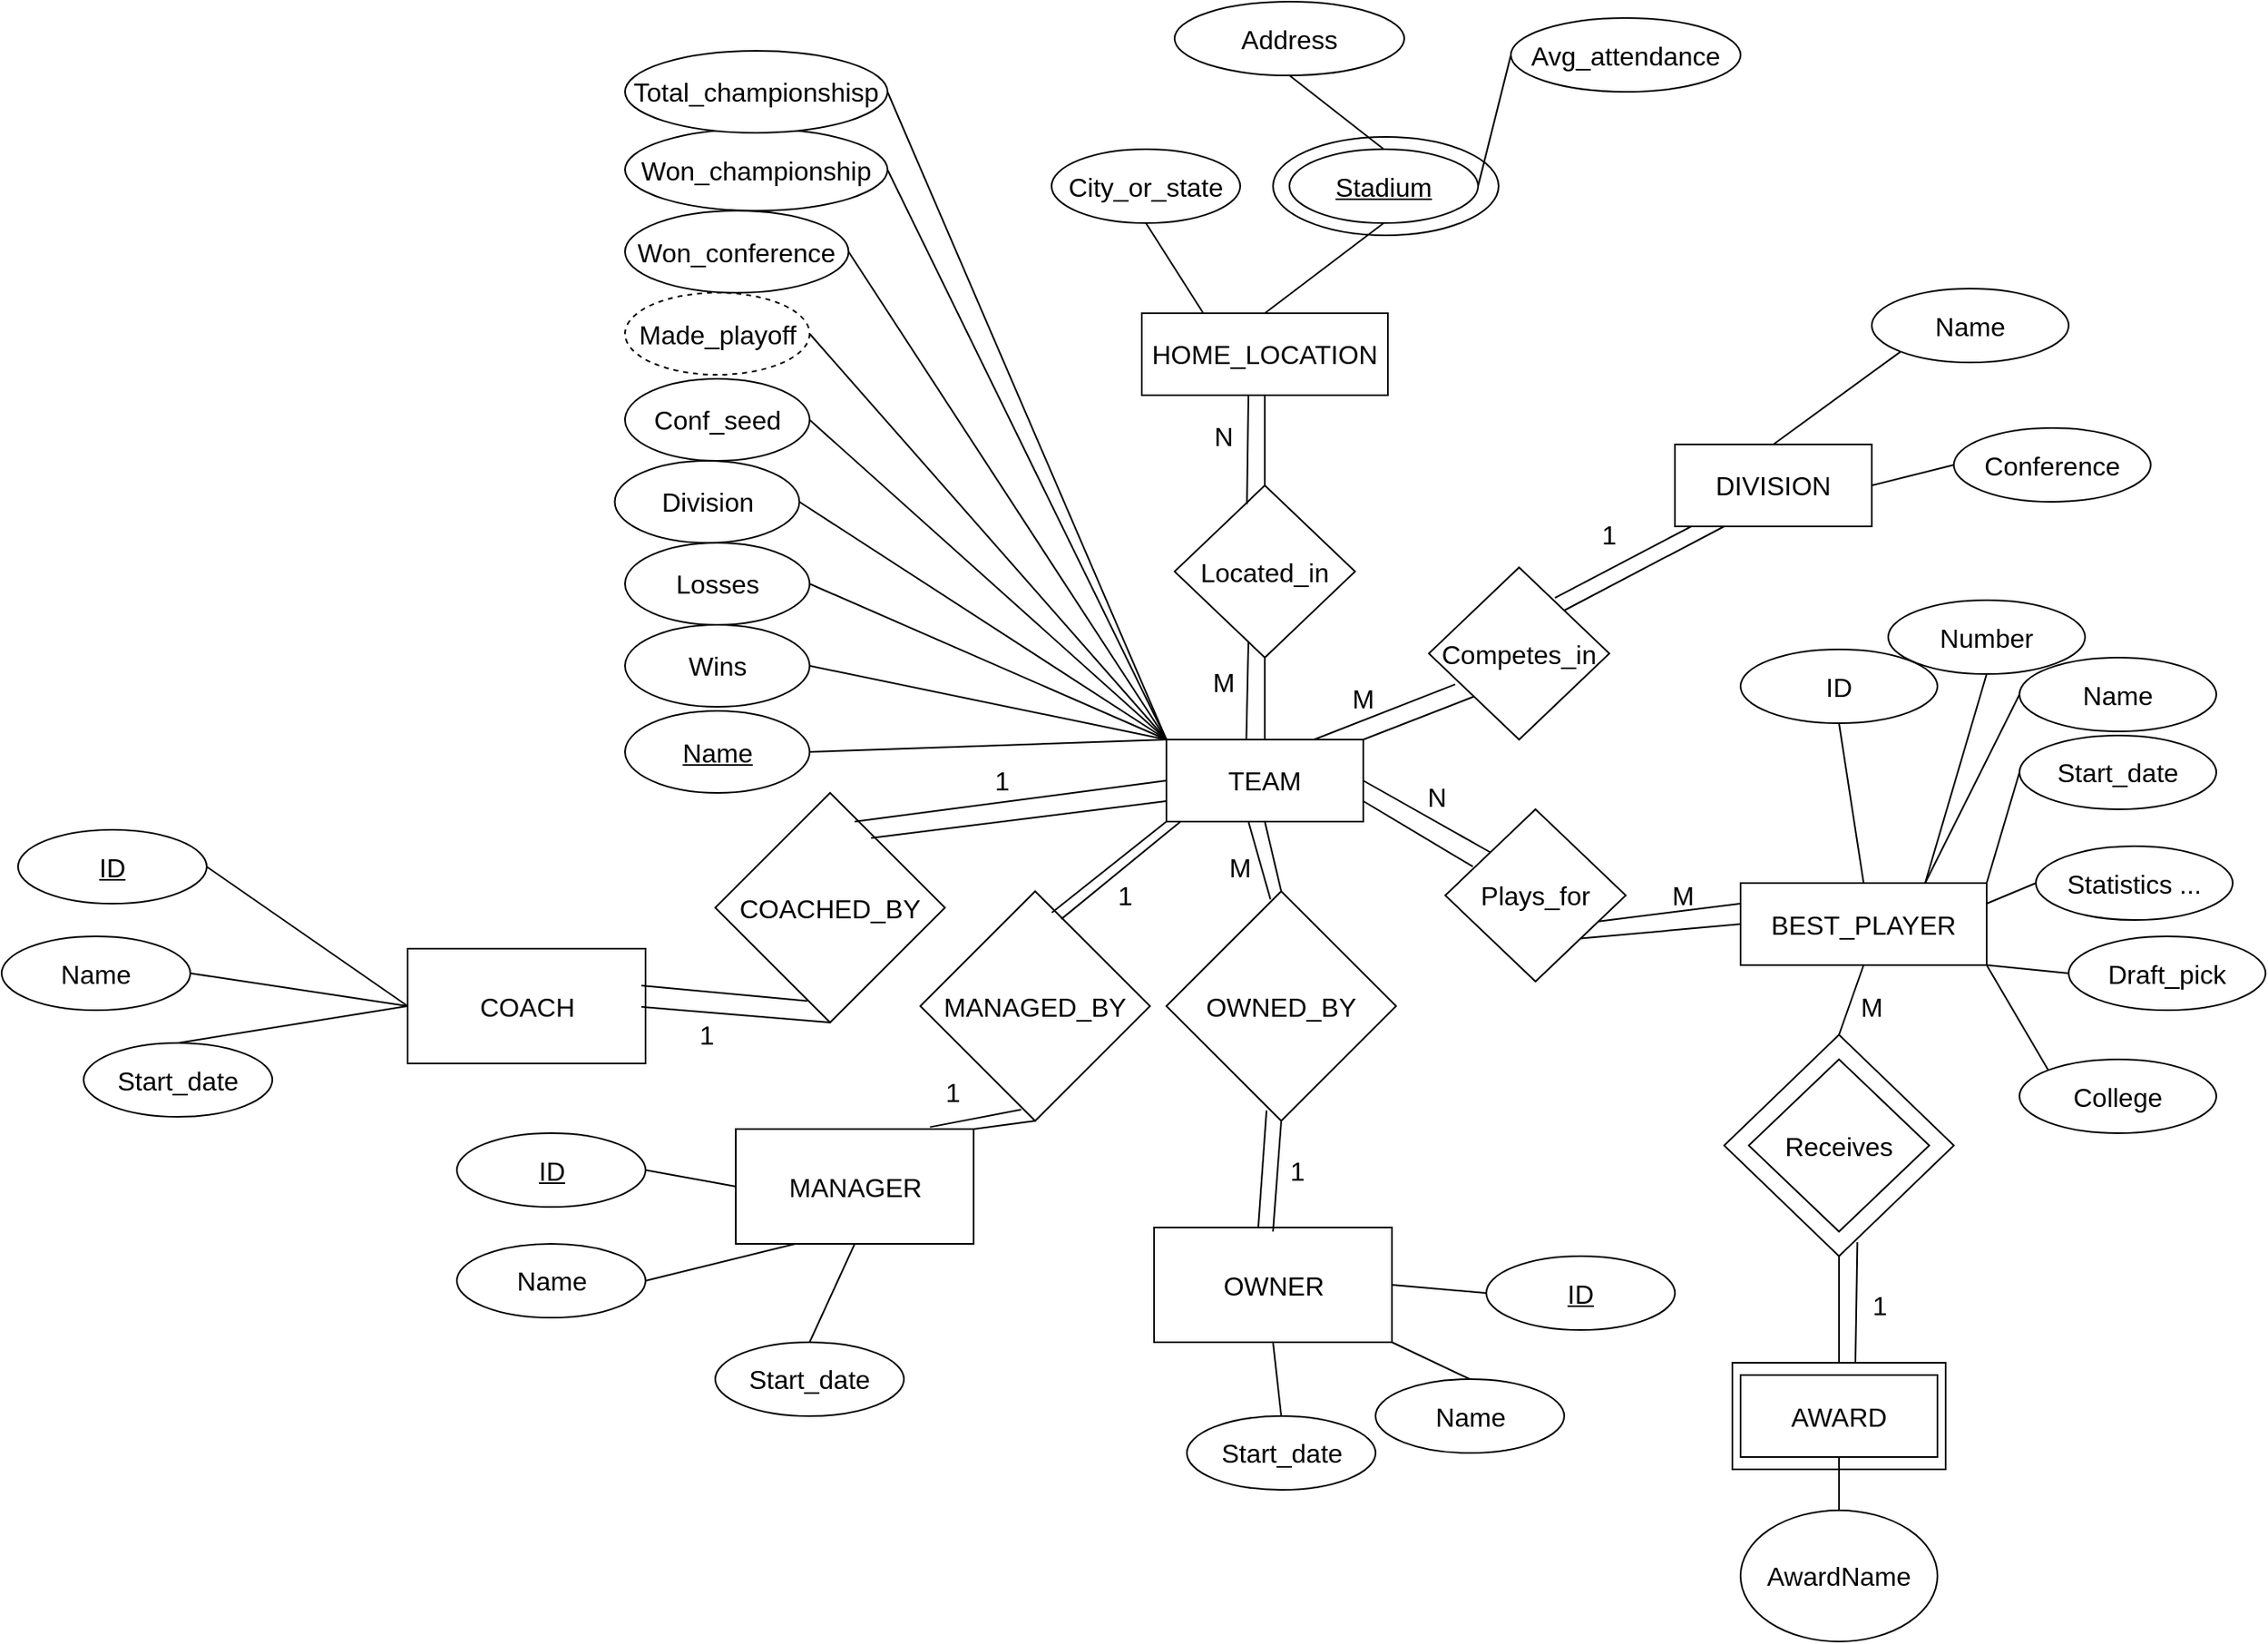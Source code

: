 <mxfile>
    <diagram id="n9KQt6kkjrG5HjDPY_oK" name="Page-1">
        <mxGraphModel dx="2575" dy="1913" grid="1" gridSize="10" guides="1" tooltips="1" connect="1" arrows="1" fold="1" page="1" pageScale="1" pageWidth="850" pageHeight="1100" math="0" shadow="0">
            <root>
                <mxCell id="0"/>
                <mxCell id="1" parent="0"/>
                <mxCell id="pK3gkvbiueadR3NNzkU--126" value="" style="ellipse;whiteSpace=wrap;html=1;fontSize=16;" parent="1" vertex="1">
                    <mxGeometry x="355" y="-127.5" width="137.5" height="60" as="geometry"/>
                </mxCell>
                <mxCell id="pK3gkvbiueadR3NNzkU--79" value="MANAGER" style="rounded=0;whiteSpace=wrap;html=1;fontSize=16;" parent="1" vertex="1">
                    <mxGeometry x="27.5" y="477.5" width="145" height="70" as="geometry"/>
                </mxCell>
                <mxCell id="pK3gkvbiueadR3NNzkU--80" value="COACH" style="rounded=0;whiteSpace=wrap;html=1;fontSize=16;" parent="1" vertex="1">
                    <mxGeometry x="-172.5" y="367.5" width="145" height="70" as="geometry"/>
                </mxCell>
                <mxCell id="pK3gkvbiueadR3NNzkU--78" value="COACHED_BY" style="rhombus;whiteSpace=wrap;html=1;fontSize=16;" parent="1" vertex="1">
                    <mxGeometry x="15" y="272.5" width="140" height="140" as="geometry"/>
                </mxCell>
                <mxCell id="pK3gkvbiueadR3NNzkU--77" value="MANAGED_BY" style="rhombus;whiteSpace=wrap;html=1;fontSize=16;" parent="1" vertex="1">
                    <mxGeometry x="140" y="332.5" width="140" height="140" as="geometry"/>
                </mxCell>
                <mxCell id="pK3gkvbiueadR3NNzkU--76" value="OWNED_BY" style="rhombus;whiteSpace=wrap;html=1;fontSize=16;" parent="1" vertex="1">
                    <mxGeometry x="290" y="332.5" width="140" height="140" as="geometry"/>
                </mxCell>
                <mxCell id="pK3gkvbiueadR3NNzkU--75" value="OWNER" style="rounded=0;whiteSpace=wrap;html=1;fontSize=16;" parent="1" vertex="1">
                    <mxGeometry x="282.5" y="537.5" width="145" height="70" as="geometry"/>
                </mxCell>
                <mxCell id="pK3gkvbiueadR3NNzkU--24" value="" style="rounded=0;whiteSpace=wrap;html=1;fontSize=16;" parent="1" vertex="1">
                    <mxGeometry x="635" y="620" width="130" height="65" as="geometry"/>
                </mxCell>
                <mxCell id="pK3gkvbiueadR3NNzkU--23" value="" style="rhombus;whiteSpace=wrap;html=1;fontSize=16;" parent="1" vertex="1">
                    <mxGeometry x="630" y="420" width="140" height="135" as="geometry"/>
                </mxCell>
                <mxCell id="11" style="edgeStyle=none;html=1;exitX=0;exitY=0;exitDx=0;exitDy=0;entryX=1;entryY=0.5;entryDx=0;entryDy=0;fontSize=16;endArrow=none;endFill=0;" edge="1" parent="1" source="pK3gkvbiueadR3NNzkU--1" target="9">
                    <mxGeometry relative="1" as="geometry"/>
                </mxCell>
                <mxCell id="pK3gkvbiueadR3NNzkU--1" value="&lt;font style=&quot;font-size: 16px;&quot;&gt;TEAM&lt;/font&gt;" style="rounded=0;whiteSpace=wrap;html=1;" parent="1" vertex="1">
                    <mxGeometry x="290" y="240" width="120" height="50" as="geometry"/>
                </mxCell>
                <mxCell id="pK3gkvbiueadR3NNzkU--6" value="&lt;font style=&quot;font-size: 16px;&quot;&gt;HOME_LOCATION&lt;br&gt;&lt;/font&gt;" style="rounded=0;whiteSpace=wrap;html=1;" parent="1" vertex="1">
                    <mxGeometry x="275" y="-20" width="150" height="50" as="geometry"/>
                </mxCell>
                <mxCell id="pK3gkvbiueadR3NNzkU--9" value="&lt;font style=&quot;font-size: 16px;&quot;&gt;DIVISION&lt;/font&gt;" style="rounded=0;whiteSpace=wrap;html=1;" parent="1" vertex="1">
                    <mxGeometry x="600" y="60" width="120" height="50" as="geometry"/>
                </mxCell>
                <mxCell id="13" style="edgeStyle=none;html=1;exitX=0.75;exitY=0;exitDx=0;exitDy=0;entryX=0;entryY=0.5;entryDx=0;entryDy=0;fontSize=16;endArrow=none;endFill=0;" edge="1" parent="1" source="pK3gkvbiueadR3NNzkU--10" target="pK3gkvbiueadR3NNzkU--154">
                    <mxGeometry relative="1" as="geometry"/>
                </mxCell>
                <mxCell id="pK3gkvbiueadR3NNzkU--10" value="&lt;font style=&quot;font-size: 16px&quot;&gt;BEST_PLAYER&lt;/font&gt;" style="rounded=0;whiteSpace=wrap;html=1;" parent="1" vertex="1">
                    <mxGeometry x="640" y="327.5" width="150" height="50" as="geometry"/>
                </mxCell>
                <mxCell id="pK3gkvbiueadR3NNzkU--14" value="Located_in" style="rhombus;whiteSpace=wrap;html=1;fontSize=16;" parent="1" vertex="1">
                    <mxGeometry x="295" y="85" width="110" height="105" as="geometry"/>
                </mxCell>
                <mxCell id="pK3gkvbiueadR3NNzkU--15" value="Competes_in" style="rhombus;whiteSpace=wrap;html=1;fontSize=16;" parent="1" vertex="1">
                    <mxGeometry x="450" y="135" width="110" height="105" as="geometry"/>
                </mxCell>
                <mxCell id="pK3gkvbiueadR3NNzkU--16" value="Plays_for" style="rhombus;whiteSpace=wrap;html=1;fontSize=16;" parent="1" vertex="1">
                    <mxGeometry x="460" y="282.5" width="110" height="105" as="geometry"/>
                </mxCell>
                <mxCell id="5" style="edgeStyle=none;html=1;entryX=0.5;entryY=0;entryDx=0;entryDy=0;fontSize=16;endArrow=none;endFill=0;" edge="1" parent="1" source="pK3gkvbiueadR3NNzkU--18" target="4">
                    <mxGeometry relative="1" as="geometry"/>
                </mxCell>
                <mxCell id="pK3gkvbiueadR3NNzkU--18" value="&lt;font style=&quot;font-size: 16px;&quot;&gt;AWARD&lt;/font&gt;" style="rounded=0;whiteSpace=wrap;html=1;" parent="1" vertex="1">
                    <mxGeometry x="640" y="627.5" width="120" height="50" as="geometry"/>
                </mxCell>
                <mxCell id="pK3gkvbiueadR3NNzkU--22" value="Receives" style="rhombus;whiteSpace=wrap;html=1;fontSize=16;" parent="1" vertex="1">
                    <mxGeometry x="645" y="435" width="110" height="105" as="geometry"/>
                </mxCell>
                <mxCell id="pK3gkvbiueadR3NNzkU--25" value="" style="endArrow=none;html=1;rounded=0;fontSize=16;entryX=0.5;entryY=1;entryDx=0;entryDy=0;exitX=0.5;exitY=0;exitDx=0;exitDy=0;" parent="1" source="pK3gkvbiueadR3NNzkU--1" target="pK3gkvbiueadR3NNzkU--14" edge="1">
                    <mxGeometry width="50" height="50" relative="1" as="geometry">
                        <mxPoint x="230" y="290" as="sourcePoint"/>
                        <mxPoint x="280" y="240" as="targetPoint"/>
                    </mxGeometry>
                </mxCell>
                <mxCell id="pK3gkvbiueadR3NNzkU--26" value="" style="endArrow=none;html=1;rounded=0;fontSize=16;entryX=0.5;entryY=1;entryDx=0;entryDy=0;exitX=0.5;exitY=0;exitDx=0;exitDy=0;" parent="1" source="pK3gkvbiueadR3NNzkU--14" target="pK3gkvbiueadR3NNzkU--6" edge="1">
                    <mxGeometry width="50" height="50" relative="1" as="geometry">
                        <mxPoint x="230" y="290" as="sourcePoint"/>
                        <mxPoint x="280" y="240" as="targetPoint"/>
                    </mxGeometry>
                </mxCell>
                <mxCell id="pK3gkvbiueadR3NNzkU--27" value="" style="endArrow=none;html=1;rounded=0;fontSize=16;exitX=0.406;exitY=0.005;exitDx=0;exitDy=0;exitPerimeter=0;" parent="1" source="pK3gkvbiueadR3NNzkU--1" edge="1">
                    <mxGeometry width="50" height="50" relative="1" as="geometry">
                        <mxPoint x="290" y="230" as="sourcePoint"/>
                        <mxPoint x="340" y="180" as="targetPoint"/>
                    </mxGeometry>
                </mxCell>
                <mxCell id="pK3gkvbiueadR3NNzkU--29" value="" style="endArrow=none;html=1;rounded=0;fontSize=16;exitX=0.401;exitY=0.108;exitDx=0;exitDy=0;exitPerimeter=0;" parent="1" source="pK3gkvbiueadR3NNzkU--14" edge="1">
                    <mxGeometry width="50" height="50" relative="1" as="geometry">
                        <mxPoint x="290" y="80" as="sourcePoint"/>
                        <mxPoint x="340" y="30" as="targetPoint"/>
                    </mxGeometry>
                </mxCell>
                <mxCell id="pK3gkvbiueadR3NNzkU--30" value="" style="endArrow=none;html=1;rounded=0;fontSize=16;entryX=0.5;entryY=1;entryDx=0;entryDy=0;exitX=0.5;exitY=0;exitDx=0;exitDy=0;" parent="1" source="pK3gkvbiueadR3NNzkU--76" target="pK3gkvbiueadR3NNzkU--1" edge="1">
                    <mxGeometry width="50" height="50" relative="1" as="geometry">
                        <mxPoint x="310" y="320" as="sourcePoint"/>
                        <mxPoint x="400" y="280" as="targetPoint"/>
                    </mxGeometry>
                </mxCell>
                <mxCell id="pK3gkvbiueadR3NNzkU--31" value="" style="endArrow=none;html=1;rounded=0;fontSize=16;entryX=0.5;entryY=1;entryDx=0;entryDy=0;" parent="1" target="pK3gkvbiueadR3NNzkU--76" edge="1">
                    <mxGeometry width="50" height="50" relative="1" as="geometry">
                        <mxPoint x="355" y="540" as="sourcePoint"/>
                        <mxPoint x="460" y="520" as="targetPoint"/>
                    </mxGeometry>
                </mxCell>
                <mxCell id="pK3gkvbiueadR3NNzkU--32" value="M" style="text;html=1;strokeColor=none;fillColor=none;align=center;verticalAlign=middle;whiteSpace=wrap;rounded=0;fontSize=16;" parent="1" vertex="1">
                    <mxGeometry x="295" y="190" width="60" height="30" as="geometry"/>
                </mxCell>
                <mxCell id="pK3gkvbiueadR3NNzkU--33" value="N" style="text;html=1;strokeColor=none;fillColor=none;align=center;verticalAlign=middle;whiteSpace=wrap;rounded=0;fontSize=16;" parent="1" vertex="1">
                    <mxGeometry x="295" y="40" width="60" height="30" as="geometry"/>
                </mxCell>
                <mxCell id="pK3gkvbiueadR3NNzkU--34" value="" style="endArrow=none;html=1;rounded=0;fontSize=16;exitX=0.453;exitY=0.035;exitDx=0;exitDy=0;exitPerimeter=0;" parent="1" source="pK3gkvbiueadR3NNzkU--76" edge="1">
                    <mxGeometry width="50" height="50" relative="1" as="geometry">
                        <mxPoint x="350" y="360" as="sourcePoint"/>
                        <mxPoint x="340" y="290" as="targetPoint"/>
                    </mxGeometry>
                </mxCell>
                <mxCell id="pK3gkvbiueadR3NNzkU--35" value="" style="endArrow=none;html=1;rounded=0;fontSize=16;exitX=0.438;exitY=-0.001;exitDx=0;exitDy=0;exitPerimeter=0;entryX=0.436;entryY=0.955;entryDx=0;entryDy=0;entryPerimeter=0;" parent="1" source="pK3gkvbiueadR3NNzkU--75" target="pK3gkvbiueadR3NNzkU--76" edge="1">
                    <mxGeometry width="50" height="50" relative="1" as="geometry">
                        <mxPoint x="310" y="360" as="sourcePoint"/>
                        <mxPoint x="360" y="310" as="targetPoint"/>
                    </mxGeometry>
                </mxCell>
                <mxCell id="pK3gkvbiueadR3NNzkU--36" value="1" style="text;html=1;strokeColor=none;fillColor=none;align=center;verticalAlign=middle;whiteSpace=wrap;rounded=0;fontSize=16;" parent="1" vertex="1">
                    <mxGeometry x="340" y="487.5" width="60" height="30" as="geometry"/>
                </mxCell>
                <mxCell id="pK3gkvbiueadR3NNzkU--37" value="M" style="text;html=1;strokeColor=none;fillColor=none;align=center;verticalAlign=middle;whiteSpace=wrap;rounded=0;fontSize=16;" parent="1" vertex="1">
                    <mxGeometry x="305" y="302.5" width="60" height="30" as="geometry"/>
                </mxCell>
                <mxCell id="pK3gkvbiueadR3NNzkU--38" value="" style="endArrow=none;html=1;rounded=0;fontSize=16;entryX=0;entryY=1;entryDx=0;entryDy=0;exitX=0.573;exitY=0.093;exitDx=0;exitDy=0;exitPerimeter=0;" parent="1" source="pK3gkvbiueadR3NNzkU--77" target="pK3gkvbiueadR3NNzkU--1" edge="1">
                    <mxGeometry width="50" height="50" relative="1" as="geometry">
                        <mxPoint x="230" y="340" as="sourcePoint"/>
                        <mxPoint x="350" y="310" as="targetPoint"/>
                    </mxGeometry>
                </mxCell>
                <mxCell id="pK3gkvbiueadR3NNzkU--39" value="" style="endArrow=none;html=1;rounded=0;fontSize=16;entryX=0.5;entryY=1;entryDx=0;entryDy=0;exitX=1;exitY=0;exitDx=0;exitDy=0;" parent="1" source="pK3gkvbiueadR3NNzkU--79" target="pK3gkvbiueadR3NNzkU--77" edge="1">
                    <mxGeometry width="50" height="50" relative="1" as="geometry">
                        <mxPoint x="160" y="480" as="sourcePoint"/>
                        <mxPoint x="340" y="310" as="targetPoint"/>
                    </mxGeometry>
                </mxCell>
                <mxCell id="pK3gkvbiueadR3NNzkU--40" value="" style="endArrow=none;html=1;rounded=0;fontSize=16;exitX=0.885;exitY=-0.017;exitDx=0;exitDy=0;exitPerimeter=0;entryX=0.439;entryY=0.951;entryDx=0;entryDy=0;entryPerimeter=0;" parent="1" target="pK3gkvbiueadR3NNzkU--77" edge="1">
                    <mxGeometry width="50" height="50" relative="1" as="geometry">
                        <mxPoint x="145.825" y="476.31" as="sourcePoint"/>
                        <mxPoint x="340" y="310" as="targetPoint"/>
                    </mxGeometry>
                </mxCell>
                <mxCell id="pK3gkvbiueadR3NNzkU--42" value="1" style="text;html=1;strokeColor=none;fillColor=none;align=center;verticalAlign=middle;whiteSpace=wrap;rounded=0;fontSize=16;" parent="1" vertex="1">
                    <mxGeometry x="130" y="440" width="60" height="30" as="geometry"/>
                </mxCell>
                <mxCell id="pK3gkvbiueadR3NNzkU--43" value="1" style="text;html=1;strokeColor=none;fillColor=none;align=center;verticalAlign=middle;whiteSpace=wrap;rounded=0;fontSize=16;" parent="1" vertex="1">
                    <mxGeometry x="235" y="320" width="60" height="30" as="geometry"/>
                </mxCell>
                <mxCell id="pK3gkvbiueadR3NNzkU--45" value="" style="endArrow=none;html=1;rounded=0;fontSize=16;entryX=0;entryY=0.5;entryDx=0;entryDy=0;" parent="1" target="pK3gkvbiueadR3NNzkU--1" edge="1">
                    <mxGeometry width="50" height="50" relative="1" as="geometry">
                        <mxPoint x="100" y="290" as="sourcePoint"/>
                        <mxPoint x="350" y="310" as="targetPoint"/>
                    </mxGeometry>
                </mxCell>
                <mxCell id="pK3gkvbiueadR3NNzkU--46" value="" style="endArrow=none;html=1;rounded=0;fontSize=16;entryX=0.5;entryY=1;entryDx=0;entryDy=0;" parent="1" target="pK3gkvbiueadR3NNzkU--78" edge="1">
                    <mxGeometry width="50" height="50" relative="1" as="geometry">
                        <mxPoint x="-30" y="403" as="sourcePoint"/>
                        <mxPoint x="350" y="310" as="targetPoint"/>
                    </mxGeometry>
                </mxCell>
                <mxCell id="pK3gkvbiueadR3NNzkU--47" value="1" style="text;html=1;strokeColor=none;fillColor=none;align=center;verticalAlign=middle;whiteSpace=wrap;rounded=0;fontSize=16;" parent="1" vertex="1">
                    <mxGeometry x="160" y="250" width="60" height="30" as="geometry"/>
                </mxCell>
                <mxCell id="pK3gkvbiueadR3NNzkU--48" value="1" style="text;html=1;strokeColor=none;fillColor=none;align=center;verticalAlign=middle;whiteSpace=wrap;rounded=0;fontSize=16;" parent="1" vertex="1">
                    <mxGeometry x="-20" y="405" width="60" height="30" as="geometry"/>
                </mxCell>
                <mxCell id="pK3gkvbiueadR3NNzkU--49" value="" style="endArrow=none;html=1;rounded=0;fontSize=16;entryX=0.401;entryY=0.906;entryDx=0;entryDy=0;entryPerimeter=0;" parent="1" target="pK3gkvbiueadR3NNzkU--78" edge="1">
                    <mxGeometry width="50" height="50" relative="1" as="geometry">
                        <mxPoint x="-30" y="390" as="sourcePoint"/>
                        <mxPoint x="350" y="310" as="targetPoint"/>
                    </mxGeometry>
                </mxCell>
                <mxCell id="pK3gkvbiueadR3NNzkU--50" value="" style="endArrow=none;html=1;rounded=0;fontSize=16;entryX=0;entryY=0.75;entryDx=0;entryDy=0;" parent="1" target="pK3gkvbiueadR3NNzkU--1" edge="1">
                    <mxGeometry width="50" height="50" relative="1" as="geometry">
                        <mxPoint x="110" y="300" as="sourcePoint"/>
                        <mxPoint x="350" y="310" as="targetPoint"/>
                    </mxGeometry>
                </mxCell>
                <mxCell id="pK3gkvbiueadR3NNzkU--51" value="" style="endArrow=none;html=1;rounded=0;fontSize=16;exitX=0.614;exitY=0.121;exitDx=0;exitDy=0;exitPerimeter=0;entryX=0.072;entryY=0.999;entryDx=0;entryDy=0;entryPerimeter=0;" parent="1" source="pK3gkvbiueadR3NNzkU--77" target="pK3gkvbiueadR3NNzkU--1" edge="1">
                    <mxGeometry width="50" height="50" relative="1" as="geometry">
                        <mxPoint x="290" y="340" as="sourcePoint"/>
                        <mxPoint x="340" y="290" as="targetPoint"/>
                    </mxGeometry>
                </mxCell>
                <mxCell id="pK3gkvbiueadR3NNzkU--53" value="" style="endArrow=none;html=1;rounded=0;fontSize=16;entryX=0;entryY=0;entryDx=0;entryDy=0;exitX=1;exitY=0.5;exitDx=0;exitDy=0;" parent="1" source="pK3gkvbiueadR3NNzkU--1" target="pK3gkvbiueadR3NNzkU--16" edge="1">
                    <mxGeometry width="50" height="50" relative="1" as="geometry">
                        <mxPoint x="380" y="280" as="sourcePoint"/>
                        <mxPoint x="430" y="230" as="targetPoint"/>
                    </mxGeometry>
                </mxCell>
                <mxCell id="pK3gkvbiueadR3NNzkU--54" value="" style="endArrow=none;html=1;rounded=0;fontSize=16;entryX=0;entryY=0.5;entryDx=0;entryDy=0;exitX=1;exitY=1;exitDx=0;exitDy=0;" parent="1" source="pK3gkvbiueadR3NNzkU--16" target="pK3gkvbiueadR3NNzkU--10" edge="1">
                    <mxGeometry width="50" height="50" relative="1" as="geometry">
                        <mxPoint x="380" y="280" as="sourcePoint"/>
                        <mxPoint x="430" y="230" as="targetPoint"/>
                    </mxGeometry>
                </mxCell>
                <mxCell id="pK3gkvbiueadR3NNzkU--55" value="" style="endArrow=none;html=1;rounded=0;fontSize=16;entryX=0;entryY=0.25;entryDx=0;entryDy=0;exitX=0.849;exitY=0.651;exitDx=0;exitDy=0;exitPerimeter=0;" parent="1" source="pK3gkvbiueadR3NNzkU--16" target="pK3gkvbiueadR3NNzkU--10" edge="1">
                    <mxGeometry width="50" height="50" relative="1" as="geometry">
                        <mxPoint x="380" y="280" as="sourcePoint"/>
                        <mxPoint x="430" y="230" as="targetPoint"/>
                    </mxGeometry>
                </mxCell>
                <mxCell id="pK3gkvbiueadR3NNzkU--56" value="" style="endArrow=none;html=1;rounded=0;fontSize=16;entryX=0.153;entryY=0.333;entryDx=0;entryDy=0;entryPerimeter=0;exitX=1;exitY=0.75;exitDx=0;exitDy=0;" parent="1" source="pK3gkvbiueadR3NNzkU--1" target="pK3gkvbiueadR3NNzkU--16" edge="1">
                    <mxGeometry width="50" height="50" relative="1" as="geometry">
                        <mxPoint x="390" y="320" as="sourcePoint"/>
                        <mxPoint x="440" y="270" as="targetPoint"/>
                    </mxGeometry>
                </mxCell>
                <mxCell id="pK3gkvbiueadR3NNzkU--57" value="M" style="text;html=1;strokeColor=none;fillColor=none;align=center;verticalAlign=middle;whiteSpace=wrap;rounded=0;fontSize=16;" parent="1" vertex="1">
                    <mxGeometry x="575" y="320" width="60" height="30" as="geometry"/>
                </mxCell>
                <mxCell id="pK3gkvbiueadR3NNzkU--58" value="N" style="text;html=1;strokeColor=none;fillColor=none;align=center;verticalAlign=middle;whiteSpace=wrap;rounded=0;fontSize=16;" parent="1" vertex="1">
                    <mxGeometry x="425" y="260" width="60" height="30" as="geometry"/>
                </mxCell>
                <mxCell id="pK3gkvbiueadR3NNzkU--59" value="" style="endArrow=none;html=1;rounded=0;fontSize=16;entryX=0;entryY=1;entryDx=0;entryDy=0;exitX=1;exitY=0;exitDx=0;exitDy=0;" parent="1" source="pK3gkvbiueadR3NNzkU--1" target="pK3gkvbiueadR3NNzkU--15" edge="1">
                    <mxGeometry width="50" height="50" relative="1" as="geometry">
                        <mxPoint x="390" y="320" as="sourcePoint"/>
                        <mxPoint x="440" y="270" as="targetPoint"/>
                    </mxGeometry>
                </mxCell>
                <mxCell id="pK3gkvbiueadR3NNzkU--60" value="" style="endArrow=none;html=1;rounded=0;fontSize=16;entryX=0.146;entryY=0.679;entryDx=0;entryDy=0;entryPerimeter=0;exitX=0.75;exitY=0;exitDx=0;exitDy=0;" parent="1" source="pK3gkvbiueadR3NNzkU--1" target="pK3gkvbiueadR3NNzkU--15" edge="1">
                    <mxGeometry width="50" height="50" relative="1" as="geometry">
                        <mxPoint x="390" y="320" as="sourcePoint"/>
                        <mxPoint x="440" y="270" as="targetPoint"/>
                    </mxGeometry>
                </mxCell>
                <mxCell id="pK3gkvbiueadR3NNzkU--61" value="" style="endArrow=none;html=1;rounded=0;fontSize=16;entryX=0.25;entryY=1;entryDx=0;entryDy=0;exitX=1;exitY=0;exitDx=0;exitDy=0;" parent="1" source="pK3gkvbiueadR3NNzkU--15" target="pK3gkvbiueadR3NNzkU--9" edge="1">
                    <mxGeometry width="50" height="50" relative="1" as="geometry">
                        <mxPoint x="390" y="320" as="sourcePoint"/>
                        <mxPoint x="440" y="270" as="targetPoint"/>
                    </mxGeometry>
                </mxCell>
                <mxCell id="pK3gkvbiueadR3NNzkU--62" value="" style="endArrow=none;html=1;rounded=0;fontSize=16;exitX=0.699;exitY=0.177;exitDx=0;exitDy=0;exitPerimeter=0;" parent="1" source="pK3gkvbiueadR3NNzkU--15" edge="1">
                    <mxGeometry width="50" height="50" relative="1" as="geometry">
                        <mxPoint x="520" y="150" as="sourcePoint"/>
                        <mxPoint x="610" y="110" as="targetPoint"/>
                    </mxGeometry>
                </mxCell>
                <mxCell id="pK3gkvbiueadR3NNzkU--63" value="" style="endArrow=none;html=1;rounded=0;fontSize=16;entryX=0.5;entryY=0;entryDx=0;entryDy=0;exitX=0.5;exitY=1;exitDx=0;exitDy=0;" parent="1" source="pK3gkvbiueadR3NNzkU--23" target="pK3gkvbiueadR3NNzkU--24" edge="1">
                    <mxGeometry width="50" height="50" relative="1" as="geometry">
                        <mxPoint x="350" y="350" as="sourcePoint"/>
                        <mxPoint x="400" y="300" as="targetPoint"/>
                    </mxGeometry>
                </mxCell>
                <mxCell id="pK3gkvbiueadR3NNzkU--64" value="" style="endArrow=none;html=1;rounded=0;fontSize=16;entryX=0.5;entryY=0;entryDx=0;entryDy=0;exitX=0.58;exitY=0.937;exitDx=0;exitDy=0;exitPerimeter=0;" parent="1" source="pK3gkvbiueadR3NNzkU--23" edge="1">
                    <mxGeometry width="50" height="50" relative="1" as="geometry">
                        <mxPoint x="710" y="555" as="sourcePoint"/>
                        <mxPoint x="710" y="620" as="targetPoint"/>
                    </mxGeometry>
                </mxCell>
                <mxCell id="pK3gkvbiueadR3NNzkU--65" value="" style="endArrow=none;html=1;rounded=0;fontSize=16;entryX=0.5;entryY=1;entryDx=0;entryDy=0;exitX=0.5;exitY=0;exitDx=0;exitDy=0;" parent="1" source="pK3gkvbiueadR3NNzkU--23" target="pK3gkvbiueadR3NNzkU--10" edge="1">
                    <mxGeometry width="50" height="50" relative="1" as="geometry">
                        <mxPoint x="510" y="470" as="sourcePoint"/>
                        <mxPoint x="560" y="420" as="targetPoint"/>
                    </mxGeometry>
                </mxCell>
                <mxCell id="pK3gkvbiueadR3NNzkU--67" value="1" style="text;html=1;strokeColor=none;fillColor=none;align=center;verticalAlign=middle;whiteSpace=wrap;rounded=0;fontSize=16;" parent="1" vertex="1">
                    <mxGeometry x="530" y="100" width="60" height="30" as="geometry"/>
                </mxCell>
                <mxCell id="pK3gkvbiueadR3NNzkU--69" value="M" style="text;html=1;strokeColor=none;fillColor=none;align=center;verticalAlign=middle;whiteSpace=wrap;rounded=0;fontSize=16;" parent="1" vertex="1">
                    <mxGeometry x="380" y="200" width="60" height="30" as="geometry"/>
                </mxCell>
                <mxCell id="pK3gkvbiueadR3NNzkU--70" value="M" style="text;html=1;strokeColor=none;fillColor=none;align=center;verticalAlign=middle;whiteSpace=wrap;rounded=0;fontSize=16;" parent="1" vertex="1">
                    <mxGeometry x="690" y="387.5" width="60" height="30" as="geometry"/>
                </mxCell>
                <mxCell id="pK3gkvbiueadR3NNzkU--71" value="1" style="text;html=1;strokeColor=none;fillColor=none;align=center;verticalAlign=middle;whiteSpace=wrap;rounded=0;fontSize=16;" parent="1" vertex="1">
                    <mxGeometry x="695" y="570" width="60" height="30" as="geometry"/>
                </mxCell>
                <mxCell id="pK3gkvbiueadR3NNzkU--72" value="Name" style="ellipse;whiteSpace=wrap;html=1;fontSize=16;" parent="1" vertex="1">
                    <mxGeometry x="417.5" y="630" width="115" height="45" as="geometry"/>
                </mxCell>
                <mxCell id="pK3gkvbiueadR3NNzkU--73" value="Start_date" style="ellipse;whiteSpace=wrap;html=1;fontSize=16;" parent="1" vertex="1">
                    <mxGeometry x="302.5" y="652.5" width="115" height="45" as="geometry"/>
                </mxCell>
                <mxCell id="pK3gkvbiueadR3NNzkU--81" value="" style="endArrow=none;html=1;rounded=0;fontSize=16;exitX=0.5;exitY=0;exitDx=0;exitDy=0;entryX=1;entryY=1;entryDx=0;entryDy=0;" parent="1" source="pK3gkvbiueadR3NNzkU--72" target="pK3gkvbiueadR3NNzkU--75" edge="1">
                    <mxGeometry width="50" height="50" relative="1" as="geometry">
                        <mxPoint x="230" y="380" as="sourcePoint"/>
                        <mxPoint x="280" y="330" as="targetPoint"/>
                    </mxGeometry>
                </mxCell>
                <mxCell id="pK3gkvbiueadR3NNzkU--82" value="" style="endArrow=none;html=1;rounded=0;fontSize=16;entryX=0.5;entryY=0;entryDx=0;entryDy=0;exitX=0.5;exitY=1;exitDx=0;exitDy=0;" parent="1" source="pK3gkvbiueadR3NNzkU--75" target="pK3gkvbiueadR3NNzkU--73" edge="1">
                    <mxGeometry width="50" height="50" relative="1" as="geometry">
                        <mxPoint x="230" y="380" as="sourcePoint"/>
                        <mxPoint x="280" y="330" as="targetPoint"/>
                    </mxGeometry>
                </mxCell>
                <mxCell id="pK3gkvbiueadR3NNzkU--88" value="Name" style="ellipse;whiteSpace=wrap;html=1;fontSize=16;" parent="1" vertex="1">
                    <mxGeometry x="-142.5" y="547.5" width="115" height="45" as="geometry"/>
                </mxCell>
                <mxCell id="pK3gkvbiueadR3NNzkU--90" value="Start_date" style="ellipse;whiteSpace=wrap;html=1;fontSize=16;" parent="1" vertex="1">
                    <mxGeometry x="15" y="607.5" width="115" height="45" as="geometry"/>
                </mxCell>
                <mxCell id="pK3gkvbiueadR3NNzkU--92" value="" style="endArrow=none;html=1;rounded=0;fontSize=16;exitX=0.5;exitY=0;exitDx=0;exitDy=0;entryX=0.5;entryY=1;entryDx=0;entryDy=0;" parent="1" source="pK3gkvbiueadR3NNzkU--90" target="pK3gkvbiueadR3NNzkU--79" edge="1">
                    <mxGeometry width="50" height="50" relative="1" as="geometry">
                        <mxPoint x="130" y="460" as="sourcePoint"/>
                        <mxPoint x="180" y="410" as="targetPoint"/>
                    </mxGeometry>
                </mxCell>
                <mxCell id="pK3gkvbiueadR3NNzkU--94" value="" style="endArrow=none;html=1;rounded=0;fontSize=16;exitX=0.25;exitY=1;exitDx=0;exitDy=0;entryX=1;entryY=0.5;entryDx=0;entryDy=0;" parent="1" source="pK3gkvbiueadR3NNzkU--79" target="pK3gkvbiueadR3NNzkU--88" edge="1">
                    <mxGeometry width="50" height="50" relative="1" as="geometry">
                        <mxPoint x="110" y="557.5" as="sourcePoint"/>
                        <mxPoint x="59.014" y="601.932" as="targetPoint"/>
                    </mxGeometry>
                </mxCell>
                <mxCell id="pK3gkvbiueadR3NNzkU--95" value="&lt;u&gt;ID&lt;/u&gt;" style="ellipse;whiteSpace=wrap;html=1;fontSize=16;" parent="1" vertex="1">
                    <mxGeometry x="485" y="555" width="115" height="45" as="geometry"/>
                </mxCell>
                <mxCell id="pK3gkvbiueadR3NNzkU--96" value="" style="endArrow=none;html=1;rounded=0;fontSize=16;entryX=0;entryY=0.5;entryDx=0;entryDy=0;exitX=1;exitY=0.5;exitDx=0;exitDy=0;" parent="1" source="pK3gkvbiueadR3NNzkU--75" target="pK3gkvbiueadR3NNzkU--95" edge="1">
                    <mxGeometry width="50" height="50" relative="1" as="geometry">
                        <mxPoint x="190" y="480" as="sourcePoint"/>
                        <mxPoint x="240" y="430" as="targetPoint"/>
                    </mxGeometry>
                </mxCell>
                <mxCell id="pK3gkvbiueadR3NNzkU--97" value="&lt;u&gt;ID&lt;/u&gt;" style="ellipse;whiteSpace=wrap;html=1;fontSize=16;" parent="1" vertex="1">
                    <mxGeometry x="-142.5" y="480" width="115" height="45" as="geometry"/>
                </mxCell>
                <mxCell id="pK3gkvbiueadR3NNzkU--98" value="" style="endArrow=none;html=1;rounded=0;fontSize=16;exitX=1;exitY=0.5;exitDx=0;exitDy=0;entryX=0;entryY=0.5;entryDx=0;entryDy=0;" parent="1" source="pK3gkvbiueadR3NNzkU--97" target="pK3gkvbiueadR3NNzkU--79" edge="1">
                    <mxGeometry width="50" height="50" relative="1" as="geometry">
                        <mxPoint x="110" y="490" as="sourcePoint"/>
                        <mxPoint x="160" y="440" as="targetPoint"/>
                    </mxGeometry>
                </mxCell>
                <mxCell id="pK3gkvbiueadR3NNzkU--99" value="Name" style="ellipse;whiteSpace=wrap;html=1;fontSize=16;" parent="1" vertex="1">
                    <mxGeometry x="-420" y="360" width="115" height="45" as="geometry"/>
                </mxCell>
                <mxCell id="pK3gkvbiueadR3NNzkU--101" value="Start_date" style="ellipse;whiteSpace=wrap;html=1;fontSize=16;" parent="1" vertex="1">
                    <mxGeometry x="-370" y="425" width="115" height="45" as="geometry"/>
                </mxCell>
                <mxCell id="pK3gkvbiueadR3NNzkU--103" value="" style="endArrow=none;html=1;rounded=0;fontSize=16;exitX=0.5;exitY=0;exitDx=0;exitDy=0;entryX=0;entryY=0.5;entryDx=0;entryDy=0;" parent="1" source="pK3gkvbiueadR3NNzkU--101" target="pK3gkvbiueadR3NNzkU--80" edge="1">
                    <mxGeometry width="50" height="50" relative="1" as="geometry">
                        <mxPoint x="-257.5" y="232.5" as="sourcePoint"/>
                        <mxPoint x="-287.5" y="320" as="targetPoint"/>
                    </mxGeometry>
                </mxCell>
                <mxCell id="pK3gkvbiueadR3NNzkU--105" value="" style="endArrow=none;html=1;rounded=0;fontSize=16;exitX=0;exitY=0.5;exitDx=0;exitDy=0;entryX=1;entryY=0.5;entryDx=0;entryDy=0;" parent="1" source="pK3gkvbiueadR3NNzkU--80" target="pK3gkvbiueadR3NNzkU--99" edge="1">
                    <mxGeometry width="50" height="50" relative="1" as="geometry">
                        <mxPoint x="-323.75" y="320" as="sourcePoint"/>
                        <mxPoint x="-328.486" y="374.432" as="targetPoint"/>
                    </mxGeometry>
                </mxCell>
                <mxCell id="pK3gkvbiueadR3NNzkU--106" value="&lt;u&gt;ID&lt;/u&gt;" style="ellipse;whiteSpace=wrap;html=1;fontSize=16;" parent="1" vertex="1">
                    <mxGeometry x="-410" y="295" width="115" height="45" as="geometry"/>
                </mxCell>
                <mxCell id="pK3gkvbiueadR3NNzkU--107" value="" style="endArrow=none;html=1;rounded=0;fontSize=16;entryX=1;entryY=0.5;entryDx=0;entryDy=0;exitX=0;exitY=0.5;exitDx=0;exitDy=0;" parent="1" source="pK3gkvbiueadR3NNzkU--80" target="pK3gkvbiueadR3NNzkU--106" edge="1">
                    <mxGeometry width="50" height="50" relative="1" as="geometry">
                        <mxPoint x="40" y="390" as="sourcePoint"/>
                        <mxPoint x="90" y="340" as="targetPoint"/>
                    </mxGeometry>
                </mxCell>
                <mxCell id="pK3gkvbiueadR3NNzkU--110" value="" style="endArrow=none;html=1;rounded=0;fontSize=16;entryX=0.25;entryY=0;entryDx=0;entryDy=0;exitX=0.5;exitY=1;exitDx=0;exitDy=0;" parent="1" source="pK3gkvbiueadR3NNzkU--112" target="pK3gkvbiueadR3NNzkU--6" edge="1">
                    <mxGeometry width="50" height="50" relative="1" as="geometry">
                        <mxPoint x="280" y="-80" as="sourcePoint"/>
                        <mxPoint x="400" y="230" as="targetPoint"/>
                    </mxGeometry>
                </mxCell>
                <mxCell id="pK3gkvbiueadR3NNzkU--112" value="City_or_state" style="ellipse;whiteSpace=wrap;html=1;fontSize=16;" parent="1" vertex="1">
                    <mxGeometry x="220" y="-120" width="115" height="45" as="geometry"/>
                </mxCell>
                <mxCell id="pK3gkvbiueadR3NNzkU--113" value="&lt;u&gt;Stadium&lt;/u&gt;" style="ellipse;whiteSpace=wrap;html=1;fontSize=16;" parent="1" vertex="1">
                    <mxGeometry x="365" y="-120" width="115" height="45" as="geometry"/>
                </mxCell>
                <mxCell id="pK3gkvbiueadR3NNzkU--114" value="" style="endArrow=none;html=1;rounded=0;fontSize=16;entryX=0.5;entryY=1;entryDx=0;entryDy=0;exitX=0.5;exitY=0;exitDx=0;exitDy=0;" parent="1" source="pK3gkvbiueadR3NNzkU--6" target="pK3gkvbiueadR3NNzkU--113" edge="1">
                    <mxGeometry width="50" height="50" relative="1" as="geometry">
                        <mxPoint x="310" y="180" as="sourcePoint"/>
                        <mxPoint x="360" y="130" as="targetPoint"/>
                    </mxGeometry>
                </mxCell>
                <mxCell id="pK3gkvbiueadR3NNzkU--115" value="Avg_attendance" style="ellipse;whiteSpace=wrap;html=1;fontSize=16;" parent="1" vertex="1">
                    <mxGeometry x="500" y="-200" width="140" height="45" as="geometry"/>
                </mxCell>
                <mxCell id="pK3gkvbiueadR3NNzkU--116" value="" style="endArrow=none;html=1;rounded=0;fontSize=16;entryX=0;entryY=0.5;entryDx=0;entryDy=0;exitX=1;exitY=0.5;exitDx=0;exitDy=0;" parent="1" source="pK3gkvbiueadR3NNzkU--113" target="pK3gkvbiueadR3NNzkU--115" edge="1">
                    <mxGeometry width="50" height="50" relative="1" as="geometry">
                        <mxPoint x="310" y="30" as="sourcePoint"/>
                        <mxPoint x="360" y="-20" as="targetPoint"/>
                    </mxGeometry>
                </mxCell>
                <mxCell id="pK3gkvbiueadR3NNzkU--117" value="Address" style="ellipse;whiteSpace=wrap;html=1;fontSize=16;" parent="1" vertex="1">
                    <mxGeometry x="295" y="-210" width="140" height="45" as="geometry"/>
                </mxCell>
                <mxCell id="pK3gkvbiueadR3NNzkU--118" value="" style="endArrow=none;html=1;rounded=0;fontSize=16;entryX=0.5;entryY=1;entryDx=0;entryDy=0;exitX=0.5;exitY=0;exitDx=0;exitDy=0;" parent="1" source="pK3gkvbiueadR3NNzkU--113" target="pK3gkvbiueadR3NNzkU--117" edge="1">
                    <mxGeometry width="50" height="50" relative="1" as="geometry">
                        <mxPoint x="310" y="30" as="sourcePoint"/>
                        <mxPoint x="360" y="-20" as="targetPoint"/>
                    </mxGeometry>
                </mxCell>
                <mxCell id="pK3gkvbiueadR3NNzkU--129" value="Name" style="ellipse;whiteSpace=wrap;html=1;fontSize=16;" parent="1" vertex="1">
                    <mxGeometry x="720" y="-35" width="120" height="45" as="geometry"/>
                </mxCell>
                <mxCell id="pK3gkvbiueadR3NNzkU--130" value="Conference" style="ellipse;whiteSpace=wrap;html=1;fontSize=16;" parent="1" vertex="1">
                    <mxGeometry x="770" y="50" width="120" height="45" as="geometry"/>
                </mxCell>
                <mxCell id="pK3gkvbiueadR3NNzkU--131" value="" style="endArrow=none;html=1;rounded=0;fontSize=16;entryX=0;entryY=0.5;entryDx=0;entryDy=0;exitX=1;exitY=0.5;exitDx=0;exitDy=0;" parent="1" source="pK3gkvbiueadR3NNzkU--9" target="pK3gkvbiueadR3NNzkU--130" edge="1">
                    <mxGeometry width="50" height="50" relative="1" as="geometry">
                        <mxPoint x="300" y="110" as="sourcePoint"/>
                        <mxPoint x="350" y="60" as="targetPoint"/>
                    </mxGeometry>
                </mxCell>
                <mxCell id="pK3gkvbiueadR3NNzkU--132" value="" style="endArrow=none;html=1;rounded=0;fontSize=16;entryX=0;entryY=1;entryDx=0;entryDy=0;exitX=0.5;exitY=0;exitDx=0;exitDy=0;" parent="1" source="pK3gkvbiueadR3NNzkU--9" target="pK3gkvbiueadR3NNzkU--129" edge="1">
                    <mxGeometry width="50" height="50" relative="1" as="geometry">
                        <mxPoint x="730" y="95" as="sourcePoint"/>
                        <mxPoint x="780" y="82.5" as="targetPoint"/>
                    </mxGeometry>
                </mxCell>
                <mxCell id="pK3gkvbiueadR3NNzkU--133" value="&lt;u&gt;Name&lt;/u&gt;" style="ellipse;whiteSpace=wrap;html=1;fontSize=16;" parent="1" vertex="1">
                    <mxGeometry x="-40" y="222.5" width="112.5" height="50" as="geometry"/>
                </mxCell>
                <mxCell id="pK3gkvbiueadR3NNzkU--135" value="Wins" style="ellipse;whiteSpace=wrap;html=1;fontSize=16;" parent="1" vertex="1">
                    <mxGeometry x="-40" y="170" width="112.5" height="50" as="geometry"/>
                </mxCell>
                <mxCell id="pK3gkvbiueadR3NNzkU--136" value="Losses" style="ellipse;whiteSpace=wrap;html=1;fontSize=16;" parent="1" vertex="1">
                    <mxGeometry x="-40" y="120" width="112.5" height="50" as="geometry"/>
                </mxCell>
                <mxCell id="pK3gkvbiueadR3NNzkU--138" value="Conf_seed" style="ellipse;whiteSpace=wrap;html=1;fontSize=16;" parent="1" vertex="1">
                    <mxGeometry x="-40" y="20" width="112.5" height="50" as="geometry"/>
                </mxCell>
                <mxCell id="pK3gkvbiueadR3NNzkU--139" value="Made_playoff" style="ellipse;whiteSpace=wrap;html=1;fontSize=16;dashed=1;" parent="1" vertex="1">
                    <mxGeometry x="-40" y="-32.5" width="112.5" height="50" as="geometry"/>
                </mxCell>
                <mxCell id="pK3gkvbiueadR3NNzkU--141" value="Won_conference" style="ellipse;whiteSpace=wrap;html=1;fontSize=16;" parent="1" vertex="1">
                    <mxGeometry x="-40" y="-82.5" width="136.25" height="50" as="geometry"/>
                </mxCell>
                <mxCell id="pK3gkvbiueadR3NNzkU--142" value="Won_championship" style="ellipse;whiteSpace=wrap;html=1;fontSize=16;" parent="1" vertex="1">
                    <mxGeometry x="-40" y="-132.5" width="160" height="50" as="geometry"/>
                </mxCell>
                <mxCell id="pK3gkvbiueadR3NNzkU--143" value="" style="endArrow=none;html=1;rounded=0;fontSize=16;exitX=1;exitY=0.5;exitDx=0;exitDy=0;entryX=0;entryY=0;entryDx=0;entryDy=0;" parent="1" source="pK3gkvbiueadR3NNzkU--133" target="pK3gkvbiueadR3NNzkU--1" edge="1">
                    <mxGeometry width="50" height="50" relative="1" as="geometry">
                        <mxPoint x="250" y="130" as="sourcePoint"/>
                        <mxPoint x="300" y="80" as="targetPoint"/>
                    </mxGeometry>
                </mxCell>
                <mxCell id="pK3gkvbiueadR3NNzkU--145" value="" style="endArrow=none;html=1;rounded=0;fontSize=16;exitX=0;exitY=0;exitDx=0;exitDy=0;entryX=1;entryY=0.5;entryDx=0;entryDy=0;" parent="1" source="pK3gkvbiueadR3NNzkU--1" target="pK3gkvbiueadR3NNzkU--135" edge="1">
                    <mxGeometry width="50" height="50" relative="1" as="geometry">
                        <mxPoint x="300" y="250" as="sourcePoint"/>
                        <mxPoint x="82.5" y="205" as="targetPoint"/>
                    </mxGeometry>
                </mxCell>
                <mxCell id="pK3gkvbiueadR3NNzkU--146" value="" style="endArrow=none;html=1;rounded=0;fontSize=16;exitX=0;exitY=0;exitDx=0;exitDy=0;entryX=1;entryY=0.5;entryDx=0;entryDy=0;" parent="1" source="pK3gkvbiueadR3NNzkU--1" target="pK3gkvbiueadR3NNzkU--136" edge="1">
                    <mxGeometry width="50" height="50" relative="1" as="geometry">
                        <mxPoint x="300" y="250" as="sourcePoint"/>
                        <mxPoint x="82.5" y="155" as="targetPoint"/>
                    </mxGeometry>
                </mxCell>
                <mxCell id="pK3gkvbiueadR3NNzkU--148" value="" style="endArrow=none;html=1;rounded=0;fontSize=16;exitX=0;exitY=0;exitDx=0;exitDy=0;entryX=1;entryY=0.5;entryDx=0;entryDy=0;" parent="1" source="pK3gkvbiueadR3NNzkU--1" target="pK3gkvbiueadR3NNzkU--138" edge="1">
                    <mxGeometry width="50" height="50" relative="1" as="geometry">
                        <mxPoint x="300" y="250" as="sourcePoint"/>
                        <mxPoint x="82.5" y="55" as="targetPoint"/>
                    </mxGeometry>
                </mxCell>
                <mxCell id="pK3gkvbiueadR3NNzkU--149" value="" style="endArrow=none;html=1;rounded=0;fontSize=16;exitX=0;exitY=0;exitDx=0;exitDy=0;entryX=1;entryY=0.5;entryDx=0;entryDy=0;" parent="1" source="pK3gkvbiueadR3NNzkU--1" target="pK3gkvbiueadR3NNzkU--139" edge="1">
                    <mxGeometry width="50" height="50" relative="1" as="geometry">
                        <mxPoint x="300" y="250" as="sourcePoint"/>
                        <mxPoint x="82.5" y="5" as="targetPoint"/>
                    </mxGeometry>
                </mxCell>
                <mxCell id="pK3gkvbiueadR3NNzkU--151" value="" style="endArrow=none;html=1;rounded=0;fontSize=16;exitX=0;exitY=0;exitDx=0;exitDy=0;entryX=1;entryY=0.5;entryDx=0;entryDy=0;" parent="1" source="pK3gkvbiueadR3NNzkU--1" target="pK3gkvbiueadR3NNzkU--141" edge="1">
                    <mxGeometry width="50" height="50" relative="1" as="geometry">
                        <mxPoint x="300" y="250" as="sourcePoint"/>
                        <mxPoint x="82.5" y="-95" as="targetPoint"/>
                    </mxGeometry>
                </mxCell>
                <mxCell id="pK3gkvbiueadR3NNzkU--152" value="" style="endArrow=none;html=1;rounded=0;fontSize=16;entryX=1;entryY=0.5;entryDx=0;entryDy=0;" parent="1" target="pK3gkvbiueadR3NNzkU--142" edge="1">
                    <mxGeometry width="50" height="50" relative="1" as="geometry">
                        <mxPoint x="290" y="240" as="sourcePoint"/>
                        <mxPoint x="106.25" y="-145" as="targetPoint"/>
                    </mxGeometry>
                </mxCell>
                <mxCell id="pK3gkvbiueadR3NNzkU--153" value="ID" style="ellipse;whiteSpace=wrap;html=1;fontSize=16;" parent="1" vertex="1">
                    <mxGeometry x="640" y="185" width="120" height="45" as="geometry"/>
                </mxCell>
                <mxCell id="pK3gkvbiueadR3NNzkU--154" value="Name" style="ellipse;whiteSpace=wrap;html=1;fontSize=16;" parent="1" vertex="1">
                    <mxGeometry x="810" y="190" width="120" height="45" as="geometry"/>
                </mxCell>
                <mxCell id="pK3gkvbiueadR3NNzkU--155" value="Number" style="ellipse;whiteSpace=wrap;html=1;fontSize=16;" parent="1" vertex="1">
                    <mxGeometry x="730" y="155" width="120" height="45" as="geometry"/>
                </mxCell>
                <mxCell id="pK3gkvbiueadR3NNzkU--156" value="Start_date" style="ellipse;whiteSpace=wrap;html=1;fontSize=16;" parent="1" vertex="1">
                    <mxGeometry x="810" y="237.5" width="120" height="45" as="geometry"/>
                </mxCell>
                <mxCell id="pK3gkvbiueadR3NNzkU--159" value="Draft_pick" style="ellipse;whiteSpace=wrap;html=1;fontSize=16;" parent="1" vertex="1">
                    <mxGeometry x="840" y="360" width="120" height="45" as="geometry"/>
                </mxCell>
                <mxCell id="pK3gkvbiueadR3NNzkU--161" value="" style="endArrow=none;html=1;rounded=0;fontSize=16;entryX=0.5;entryY=1;entryDx=0;entryDy=0;exitX=0.5;exitY=0;exitDx=0;exitDy=0;" parent="1" source="pK3gkvbiueadR3NNzkU--10" target="pK3gkvbiueadR3NNzkU--153" edge="1">
                    <mxGeometry width="50" height="50" relative="1" as="geometry">
                        <mxPoint x="800" y="360" as="sourcePoint"/>
                        <mxPoint x="850" y="310" as="targetPoint"/>
                    </mxGeometry>
                </mxCell>
                <mxCell id="pK3gkvbiueadR3NNzkU--162" value="College" style="ellipse;whiteSpace=wrap;html=1;fontSize=16;" parent="1" vertex="1">
                    <mxGeometry x="810" y="435" width="120" height="45" as="geometry"/>
                </mxCell>
                <mxCell id="pK3gkvbiueadR3NNzkU--163" value="" style="endArrow=none;html=1;rounded=0;fontSize=16;entryX=0.5;entryY=1;entryDx=0;entryDy=0;exitX=0.75;exitY=0;exitDx=0;exitDy=0;" parent="1" source="pK3gkvbiueadR3NNzkU--10" target="pK3gkvbiueadR3NNzkU--155" edge="1">
                    <mxGeometry width="50" height="50" relative="1" as="geometry">
                        <mxPoint x="800" y="360" as="sourcePoint"/>
                        <mxPoint x="850" y="310" as="targetPoint"/>
                    </mxGeometry>
                </mxCell>
                <mxCell id="pK3gkvbiueadR3NNzkU--165" value="" style="endArrow=none;html=1;rounded=0;fontSize=16;entryX=0;entryY=0.5;entryDx=0;entryDy=0;exitX=1;exitY=0;exitDx=0;exitDy=0;" parent="1" source="pK3gkvbiueadR3NNzkU--10" target="pK3gkvbiueadR3NNzkU--156" edge="1">
                    <mxGeometry width="50" height="50" relative="1" as="geometry">
                        <mxPoint x="740" y="340" as="sourcePoint"/>
                        <mxPoint x="820.0" y="222.5" as="targetPoint"/>
                    </mxGeometry>
                </mxCell>
                <mxCell id="pK3gkvbiueadR3NNzkU--166" value="" style="endArrow=none;html=1;rounded=0;fontSize=16;entryX=0;entryY=0.5;entryDx=0;entryDy=0;exitX=1;exitY=1;exitDx=0;exitDy=0;" parent="1" source="pK3gkvbiueadR3NNzkU--10" target="pK3gkvbiueadR3NNzkU--159" edge="1">
                    <mxGeometry width="50" height="50" relative="1" as="geometry">
                        <mxPoint x="760" y="330" as="sourcePoint"/>
                        <mxPoint x="820.0" y="270" as="targetPoint"/>
                    </mxGeometry>
                </mxCell>
                <mxCell id="pK3gkvbiueadR3NNzkU--168" value="" style="endArrow=none;html=1;rounded=0;fontSize=16;entryX=0;entryY=0;entryDx=0;entryDy=0;exitX=1;exitY=1;exitDx=0;exitDy=0;" parent="1" source="pK3gkvbiueadR3NNzkU--10" target="pK3gkvbiueadR3NNzkU--162" edge="1">
                    <mxGeometry width="50" height="50" relative="1" as="geometry">
                        <mxPoint x="770" y="350" as="sourcePoint"/>
                        <mxPoint x="850.0" y="437.5" as="targetPoint"/>
                    </mxGeometry>
                </mxCell>
                <mxCell id="pK3gkvbiueadR3NNzkU--172" value="Statistics ..." style="ellipse;whiteSpace=wrap;html=1;fontSize=16;" parent="1" vertex="1">
                    <mxGeometry x="820" y="305" width="120" height="45" as="geometry"/>
                </mxCell>
                <mxCell id="pK3gkvbiueadR3NNzkU--173" value="" style="endArrow=none;html=1;rounded=0;fontSize=16;exitX=1;exitY=0.25;exitDx=0;exitDy=0;entryX=0;entryY=0.5;entryDx=0;entryDy=0;" parent="1" source="pK3gkvbiueadR3NNzkU--10" target="pK3gkvbiueadR3NNzkU--172" edge="1">
                    <mxGeometry width="50" height="50" relative="1" as="geometry">
                        <mxPoint x="840" y="280" as="sourcePoint"/>
                        <mxPoint x="890" y="230" as="targetPoint"/>
                    </mxGeometry>
                </mxCell>
                <mxCell id="4" value="AwardName" style="ellipse;whiteSpace=wrap;html=1;fontSize=16;" vertex="1" parent="1">
                    <mxGeometry x="640" y="710" width="120" height="80" as="geometry"/>
                </mxCell>
                <mxCell id="8" style="edgeStyle=none;html=1;exitX=1;exitY=0.5;exitDx=0;exitDy=0;entryX=0;entryY=0;entryDx=0;entryDy=0;fontSize=16;endArrow=none;endFill=0;" edge="1" parent="1" source="7" target="pK3gkvbiueadR3NNzkU--1">
                    <mxGeometry relative="1" as="geometry"/>
                </mxCell>
                <mxCell id="7" value="Total_championshisp" style="ellipse;whiteSpace=wrap;html=1;fontSize=16;" vertex="1" parent="1">
                    <mxGeometry x="-40" y="-180" width="160" height="50" as="geometry"/>
                </mxCell>
                <mxCell id="9" value="Division" style="ellipse;whiteSpace=wrap;html=1;fontSize=16;" vertex="1" parent="1">
                    <mxGeometry x="-46.25" y="70" width="112.5" height="50" as="geometry"/>
                </mxCell>
            </root>
        </mxGraphModel>
    </diagram>
</mxfile>